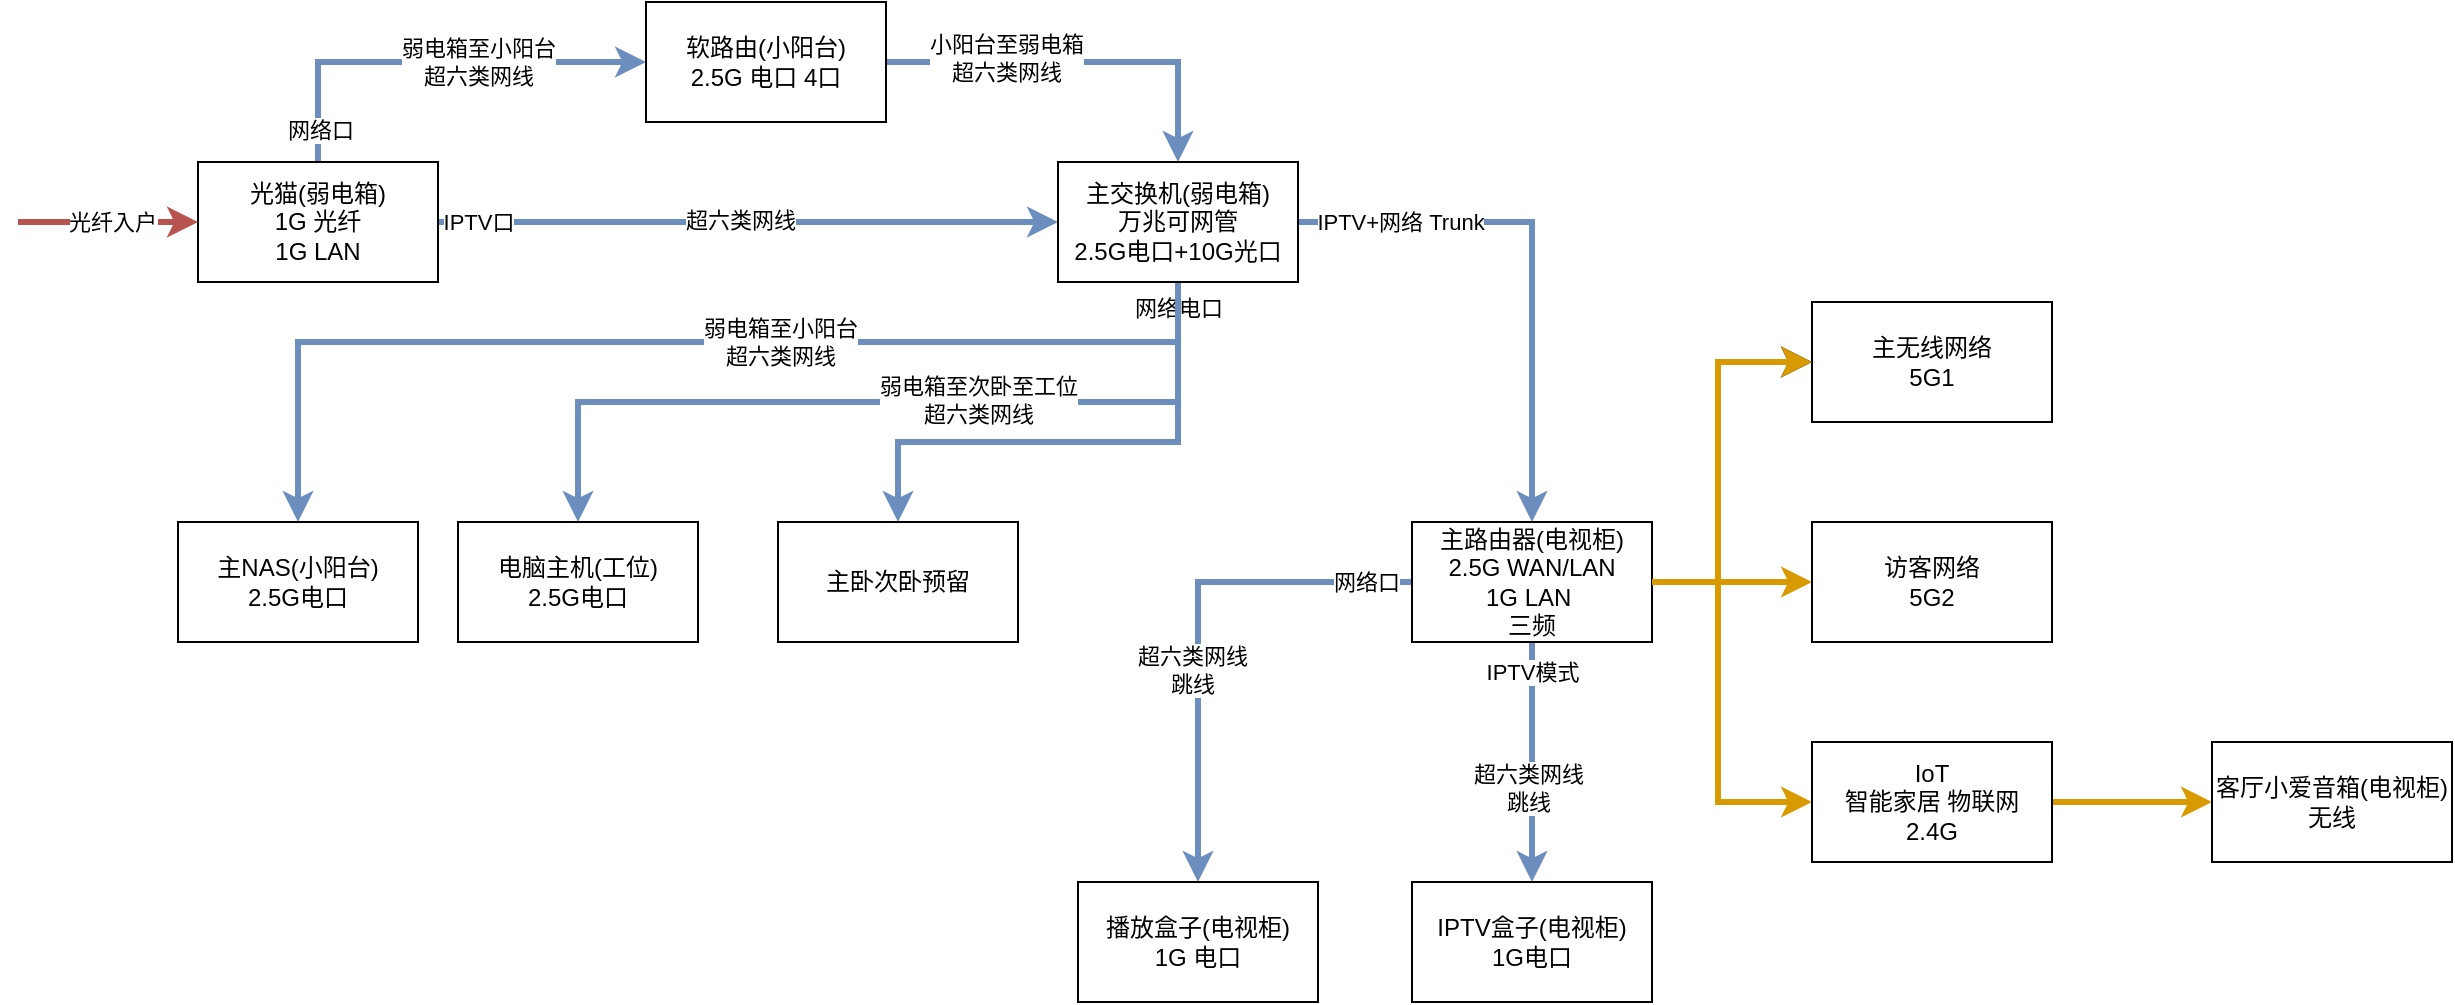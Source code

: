 <mxfile version="16.5.6" type="github">
  <diagram id="4oIV6yj0kOumqBlm-k7o" name="第 1 页">
    <mxGraphModel dx="1021" dy="618" grid="1" gridSize="10" guides="1" tooltips="1" connect="1" arrows="1" fold="1" page="1" pageScale="1" pageWidth="827" pageHeight="1169" math="0" shadow="0">
      <root>
        <mxCell id="0" />
        <mxCell id="1" parent="0" />
        <mxCell id="c90V17xBPOMmh_Vgb-so-16" style="edgeStyle=orthogonalEdgeStyle;rounded=0;orthogonalLoop=1;jettySize=auto;html=1;exitX=0.5;exitY=0;exitDx=0;exitDy=0;entryX=0;entryY=0.5;entryDx=0;entryDy=0;fillColor=#dae8fc;strokeColor=#6c8ebf;strokeWidth=3;" parent="1" source="c90V17xBPOMmh_Vgb-so-12" target="c90V17xBPOMmh_Vgb-so-15" edge="1">
          <mxGeometry relative="1" as="geometry" />
        </mxCell>
        <mxCell id="c90V17xBPOMmh_Vgb-so-17" value="弱电箱至小阳台&lt;br&gt;超六类网线" style="edgeLabel;html=1;align=center;verticalAlign=middle;resizable=0;points=[];" parent="c90V17xBPOMmh_Vgb-so-16" vertex="1" connectable="0">
          <mxGeometry x="-0.046" relative="1" as="geometry">
            <mxPoint x="28" as="offset" />
          </mxGeometry>
        </mxCell>
        <mxCell id="c90V17xBPOMmh_Vgb-so-23" value="网络口" style="edgeLabel;html=1;align=center;verticalAlign=middle;resizable=0;points=[];" parent="c90V17xBPOMmh_Vgb-so-16" vertex="1" connectable="0">
          <mxGeometry x="-0.852" y="-1" relative="1" as="geometry">
            <mxPoint as="offset" />
          </mxGeometry>
        </mxCell>
        <mxCell id="c90V17xBPOMmh_Vgb-so-20" style="edgeStyle=orthogonalEdgeStyle;rounded=0;orthogonalLoop=1;jettySize=auto;html=1;entryX=0;entryY=0.5;entryDx=0;entryDy=0;strokeWidth=3;fillColor=#dae8fc;strokeColor=#6c8ebf;" parent="1" source="c90V17xBPOMmh_Vgb-so-12" target="c90V17xBPOMmh_Vgb-so-18" edge="1">
          <mxGeometry relative="1" as="geometry" />
        </mxCell>
        <mxCell id="c90V17xBPOMmh_Vgb-so-24" value="IPTV口" style="edgeLabel;html=1;align=center;verticalAlign=middle;resizable=0;points=[];" parent="c90V17xBPOMmh_Vgb-so-20" vertex="1" connectable="0">
          <mxGeometry x="-0.885" y="2" relative="1" as="geometry">
            <mxPoint x="2" y="2" as="offset" />
          </mxGeometry>
        </mxCell>
        <mxCell id="c90V17xBPOMmh_Vgb-so-25" value="超六类网线" style="edgeLabel;html=1;align=center;verticalAlign=middle;resizable=0;points=[];" parent="c90V17xBPOMmh_Vgb-so-20" vertex="1" connectable="0">
          <mxGeometry x="-0.11" y="1" relative="1" as="geometry">
            <mxPoint x="13" as="offset" />
          </mxGeometry>
        </mxCell>
        <mxCell id="c90V17xBPOMmh_Vgb-so-12" value="光猫(弱电箱)&lt;br&gt;1G 光纤&lt;br&gt;1G LAN" style="rounded=0;whiteSpace=wrap;html=1;" parent="1" vertex="1">
          <mxGeometry x="100" y="180" width="120" height="60" as="geometry" />
        </mxCell>
        <mxCell id="c90V17xBPOMmh_Vgb-so-13" value="" style="endArrow=classic;html=1;rounded=0;entryX=0;entryY=0.5;entryDx=0;entryDy=0;fillColor=#f8cecc;strokeColor=#b85450;strokeWidth=3;" parent="1" target="c90V17xBPOMmh_Vgb-so-12" edge="1">
          <mxGeometry width="50" height="50" relative="1" as="geometry">
            <mxPoint x="10" y="210" as="sourcePoint" />
            <mxPoint x="60" y="190" as="targetPoint" />
          </mxGeometry>
        </mxCell>
        <mxCell id="c90V17xBPOMmh_Vgb-so-14" value="光纤入户" style="edgeLabel;html=1;align=center;verticalAlign=middle;resizable=0;points=[];" parent="c90V17xBPOMmh_Vgb-so-13" vertex="1" connectable="0">
          <mxGeometry x="0.384" y="-1" relative="1" as="geometry">
            <mxPoint x="-16" y="-1" as="offset" />
          </mxGeometry>
        </mxCell>
        <mxCell id="c90V17xBPOMmh_Vgb-so-19" style="edgeStyle=orthogonalEdgeStyle;rounded=0;orthogonalLoop=1;jettySize=auto;html=1;entryX=0.5;entryY=0;entryDx=0;entryDy=0;strokeWidth=3;fillColor=#dae8fc;strokeColor=#6c8ebf;" parent="1" source="c90V17xBPOMmh_Vgb-so-15" target="c90V17xBPOMmh_Vgb-so-18" edge="1">
          <mxGeometry relative="1" as="geometry" />
        </mxCell>
        <mxCell id="c90V17xBPOMmh_Vgb-so-26" value="小阳台至弱电箱&lt;br&gt;超六类网线" style="edgeLabel;html=1;align=center;verticalAlign=middle;resizable=0;points=[];" parent="c90V17xBPOMmh_Vgb-so-19" vertex="1" connectable="0">
          <mxGeometry x="-0.389" y="2" relative="1" as="geometry">
            <mxPoint as="offset" />
          </mxGeometry>
        </mxCell>
        <mxCell id="c90V17xBPOMmh_Vgb-so-15" value="软路由(小阳台)&lt;br&gt;2.5G&amp;nbsp;电口 4口" style="rounded=0;whiteSpace=wrap;html=1;" parent="1" vertex="1">
          <mxGeometry x="324" y="100" width="120" height="60" as="geometry" />
        </mxCell>
        <mxCell id="c90V17xBPOMmh_Vgb-so-28" value="" style="edgeStyle=orthogonalEdgeStyle;rounded=0;orthogonalLoop=1;jettySize=auto;html=1;strokeWidth=3;fillColor=#dae8fc;strokeColor=#6c8ebf;exitX=1;exitY=0.5;exitDx=0;exitDy=0;" parent="1" source="c90V17xBPOMmh_Vgb-so-18" target="c90V17xBPOMmh_Vgb-so-27" edge="1">
          <mxGeometry relative="1" as="geometry" />
        </mxCell>
        <mxCell id="c90V17xBPOMmh_Vgb-so-29" value="IPTV+网络&amp;nbsp;Trunk" style="edgeLabel;html=1;align=center;verticalAlign=middle;resizable=0;points=[];" parent="c90V17xBPOMmh_Vgb-so-28" vertex="1" connectable="0">
          <mxGeometry x="-0.736" y="1" relative="1" as="geometry">
            <mxPoint x="16" y="1" as="offset" />
          </mxGeometry>
        </mxCell>
        <mxCell id="c90V17xBPOMmh_Vgb-so-31" value="" style="edgeStyle=orthogonalEdgeStyle;rounded=0;orthogonalLoop=1;jettySize=auto;html=1;strokeWidth=3;exitX=0.5;exitY=1;exitDx=0;exitDy=0;fillColor=#dae8fc;strokeColor=#6c8ebf;" parent="1" source="c90V17xBPOMmh_Vgb-so-18" target="c90V17xBPOMmh_Vgb-so-30" edge="1">
          <mxGeometry relative="1" as="geometry">
            <Array as="points">
              <mxPoint x="590" y="270" />
              <mxPoint x="150" y="270" />
            </Array>
          </mxGeometry>
        </mxCell>
        <mxCell id="c90V17xBPOMmh_Vgb-so-35" value="网络电口" style="edgeLabel;html=1;align=center;verticalAlign=middle;resizable=0;points=[];" parent="c90V17xBPOMmh_Vgb-so-31" vertex="1" connectable="0">
          <mxGeometry x="-0.954" y="2" relative="1" as="geometry">
            <mxPoint x="-2" as="offset" />
          </mxGeometry>
        </mxCell>
        <mxCell id="c90V17xBPOMmh_Vgb-so-41" value="弱电箱至小阳台&lt;br&gt;超六类网线" style="edgeLabel;html=1;align=center;verticalAlign=middle;resizable=0;points=[];" parent="c90V17xBPOMmh_Vgb-so-31" vertex="1" connectable="0">
          <mxGeometry x="0.606" relative="1" as="geometry">
            <mxPoint x="220" as="offset" />
          </mxGeometry>
        </mxCell>
        <mxCell id="c90V17xBPOMmh_Vgb-so-37" value="" style="edgeStyle=orthogonalEdgeStyle;rounded=0;orthogonalLoop=1;jettySize=auto;html=1;strokeWidth=3;exitX=0.5;exitY=1;exitDx=0;exitDy=0;fillColor=#dae8fc;strokeColor=#6c8ebf;" parent="1" source="c90V17xBPOMmh_Vgb-so-18" target="c90V17xBPOMmh_Vgb-so-36" edge="1">
          <mxGeometry relative="1" as="geometry" />
        </mxCell>
        <mxCell id="c90V17xBPOMmh_Vgb-so-45" value="弱电箱至次卧至工位&lt;br&gt;超六类网线" style="edgeLabel;html=1;align=center;verticalAlign=middle;resizable=0;points=[];" parent="c90V17xBPOMmh_Vgb-so-37" vertex="1" connectable="0">
          <mxGeometry x="0.648" y="-1" relative="1" as="geometry">
            <mxPoint x="186" as="offset" />
          </mxGeometry>
        </mxCell>
        <mxCell id="c90V17xBPOMmh_Vgb-so-47" value="" style="edgeStyle=orthogonalEdgeStyle;rounded=0;orthogonalLoop=1;jettySize=auto;html=1;strokeWidth=3;exitX=0.5;exitY=1;exitDx=0;exitDy=0;fillColor=#dae8fc;strokeColor=#6c8ebf;" parent="1" source="c90V17xBPOMmh_Vgb-so-18" target="c90V17xBPOMmh_Vgb-so-46" edge="1">
          <mxGeometry relative="1" as="geometry">
            <Array as="points">
              <mxPoint x="590" y="320" />
              <mxPoint x="450" y="320" />
            </Array>
          </mxGeometry>
        </mxCell>
        <mxCell id="c90V17xBPOMmh_Vgb-so-18" value="主交换机(弱电箱)&lt;br&gt;万兆可网管&lt;br&gt;2.5G电口+10G光口" style="rounded=0;whiteSpace=wrap;html=1;" parent="1" vertex="1">
          <mxGeometry x="530" y="180" width="120" height="60" as="geometry" />
        </mxCell>
        <mxCell id="c90V17xBPOMmh_Vgb-so-39" value="" style="edgeStyle=orthogonalEdgeStyle;rounded=0;orthogonalLoop=1;jettySize=auto;html=1;strokeWidth=3;fillColor=#dae8fc;strokeColor=#6c8ebf;" parent="1" source="c90V17xBPOMmh_Vgb-so-27" target="c90V17xBPOMmh_Vgb-so-38" edge="1">
          <mxGeometry relative="1" as="geometry" />
        </mxCell>
        <mxCell id="c90V17xBPOMmh_Vgb-so-55" value="IPTV模式" style="edgeLabel;html=1;align=center;verticalAlign=middle;resizable=0;points=[];" parent="c90V17xBPOMmh_Vgb-so-39" vertex="1" connectable="0">
          <mxGeometry x="-0.762" relative="1" as="geometry">
            <mxPoint as="offset" />
          </mxGeometry>
        </mxCell>
        <mxCell id="c90V17xBPOMmh_Vgb-so-62" value="超六类网线&lt;br&gt;跳线" style="edgeLabel;html=1;align=center;verticalAlign=middle;resizable=0;points=[];" parent="c90V17xBPOMmh_Vgb-so-39" vertex="1" connectable="0">
          <mxGeometry x="0.217" y="-2" relative="1" as="geometry">
            <mxPoint as="offset" />
          </mxGeometry>
        </mxCell>
        <mxCell id="c90V17xBPOMmh_Vgb-so-49" value="" style="edgeStyle=orthogonalEdgeStyle;rounded=0;orthogonalLoop=1;jettySize=auto;html=1;strokeWidth=3;fillColor=#ffe6cc;strokeColor=#d79b00;" parent="1" source="c90V17xBPOMmh_Vgb-so-27" target="c90V17xBPOMmh_Vgb-so-48" edge="1">
          <mxGeometry relative="1" as="geometry" />
        </mxCell>
        <mxCell id="c90V17xBPOMmh_Vgb-so-51" value="" style="edgeStyle=orthogonalEdgeStyle;rounded=0;orthogonalLoop=1;jettySize=auto;html=1;strokeWidth=3;" parent="1" source="c90V17xBPOMmh_Vgb-so-27" target="c90V17xBPOMmh_Vgb-so-50" edge="1">
          <mxGeometry relative="1" as="geometry">
            <Array as="points">
              <mxPoint x="860" y="390" />
              <mxPoint x="860" y="280" />
            </Array>
          </mxGeometry>
        </mxCell>
        <mxCell id="c90V17xBPOMmh_Vgb-so-54" value="" style="edgeStyle=orthogonalEdgeStyle;rounded=0;orthogonalLoop=1;jettySize=auto;html=1;strokeWidth=3;fillColor=#ffe6cc;strokeColor=#d79b00;" parent="1" source="c90V17xBPOMmh_Vgb-so-27" target="c90V17xBPOMmh_Vgb-so-53" edge="1">
          <mxGeometry relative="1" as="geometry">
            <Array as="points">
              <mxPoint x="860" y="390" />
              <mxPoint x="860" y="500" />
            </Array>
          </mxGeometry>
        </mxCell>
        <mxCell id="c90V17xBPOMmh_Vgb-so-57" value="" style="edgeStyle=orthogonalEdgeStyle;rounded=0;orthogonalLoop=1;jettySize=auto;html=1;strokeWidth=3;fillColor=#dae8fc;strokeColor=#6c8ebf;" parent="1" source="c90V17xBPOMmh_Vgb-so-27" target="c90V17xBPOMmh_Vgb-so-56" edge="1">
          <mxGeometry relative="1" as="geometry" />
        </mxCell>
        <mxCell id="c90V17xBPOMmh_Vgb-so-60" value="网络口" style="edgeLabel;html=1;align=center;verticalAlign=middle;resizable=0;points=[];" parent="c90V17xBPOMmh_Vgb-so-57" vertex="1" connectable="0">
          <mxGeometry x="-0.817" relative="1" as="geometry">
            <mxPoint as="offset" />
          </mxGeometry>
        </mxCell>
        <mxCell id="c90V17xBPOMmh_Vgb-so-61" value="超六类网线&lt;br&gt;跳线" style="edgeLabel;html=1;align=center;verticalAlign=middle;resizable=0;points=[];" parent="c90V17xBPOMmh_Vgb-so-57" vertex="1" connectable="0">
          <mxGeometry x="0.171" y="-3" relative="1" as="geometry">
            <mxPoint as="offset" />
          </mxGeometry>
        </mxCell>
        <mxCell id="c90V17xBPOMmh_Vgb-so-27" value="主路由器(电视柜)&lt;br&gt;2.5G WAN/LAN &lt;br&gt;1G LAN&amp;nbsp;&lt;br&gt;三频" style="whiteSpace=wrap;html=1;rounded=0;" parent="1" vertex="1">
          <mxGeometry x="707" y="360" width="120" height="60" as="geometry" />
        </mxCell>
        <mxCell id="c90V17xBPOMmh_Vgb-so-30" value="主NAS(小阳台)&lt;br&gt;2.5G电口" style="whiteSpace=wrap;html=1;rounded=0;" parent="1" vertex="1">
          <mxGeometry x="90" y="360" width="120" height="60" as="geometry" />
        </mxCell>
        <mxCell id="c90V17xBPOMmh_Vgb-so-36" value="电脑主机(工位)&lt;br&gt;2.5G电口" style="whiteSpace=wrap;html=1;rounded=0;" parent="1" vertex="1">
          <mxGeometry x="230" y="360" width="120" height="60" as="geometry" />
        </mxCell>
        <mxCell id="c90V17xBPOMmh_Vgb-so-38" value="IPTV盒子(电视柜)&lt;br&gt;1G电口" style="whiteSpace=wrap;html=1;rounded=0;" parent="1" vertex="1">
          <mxGeometry x="707" y="540" width="120" height="60" as="geometry" />
        </mxCell>
        <mxCell id="c90V17xBPOMmh_Vgb-so-46" value="主卧次卧预留" style="whiteSpace=wrap;html=1;rounded=0;" parent="1" vertex="1">
          <mxGeometry x="390" y="360" width="120" height="60" as="geometry" />
        </mxCell>
        <mxCell id="c90V17xBPOMmh_Vgb-so-48" value="访客网络&lt;br&gt;5G2" style="whiteSpace=wrap;html=1;rounded=0;" parent="1" vertex="1">
          <mxGeometry x="907" y="360" width="120" height="60" as="geometry" />
        </mxCell>
        <mxCell id="c90V17xBPOMmh_Vgb-so-50" value="主无线网络&lt;br&gt;5G1" style="whiteSpace=wrap;html=1;rounded=0;" parent="1" vertex="1">
          <mxGeometry x="907" y="250" width="120" height="60" as="geometry" />
        </mxCell>
        <mxCell id="c90V17xBPOMmh_Vgb-so-52" value="" style="edgeStyle=orthogonalEdgeStyle;rounded=0;orthogonalLoop=1;jettySize=auto;html=1;strokeWidth=3;fillColor=#ffe6cc;strokeColor=#d79b00;" parent="1" edge="1">
          <mxGeometry relative="1" as="geometry">
            <mxPoint x="827" y="390" as="sourcePoint" />
            <mxPoint x="907" y="280" as="targetPoint" />
            <Array as="points">
              <mxPoint x="860" y="390" />
              <mxPoint x="860" y="280" />
            </Array>
          </mxGeometry>
        </mxCell>
        <mxCell id="c90V17xBPOMmh_Vgb-so-59" value="" style="edgeStyle=orthogonalEdgeStyle;rounded=0;orthogonalLoop=1;jettySize=auto;html=1;strokeWidth=3;fillColor=#ffe6cc;strokeColor=#d79b00;" parent="1" source="c90V17xBPOMmh_Vgb-so-53" target="c90V17xBPOMmh_Vgb-so-58" edge="1">
          <mxGeometry relative="1" as="geometry" />
        </mxCell>
        <mxCell id="c90V17xBPOMmh_Vgb-so-53" value="IoT&lt;br&gt;智能家居&amp;nbsp;物联网&lt;br&gt;2.4G" style="whiteSpace=wrap;html=1;rounded=0;" parent="1" vertex="1">
          <mxGeometry x="907" y="470" width="120" height="60" as="geometry" />
        </mxCell>
        <mxCell id="c90V17xBPOMmh_Vgb-so-56" value="播放盒子(电视柜)&lt;br&gt;1G&amp;nbsp;电口" style="whiteSpace=wrap;html=1;rounded=0;" parent="1" vertex="1">
          <mxGeometry x="540" y="540" width="120" height="60" as="geometry" />
        </mxCell>
        <mxCell id="c90V17xBPOMmh_Vgb-so-58" value="客厅小爱音箱(电视柜)&lt;br&gt;无线" style="whiteSpace=wrap;html=1;rounded=0;" parent="1" vertex="1">
          <mxGeometry x="1107" y="470" width="120" height="60" as="geometry" />
        </mxCell>
      </root>
    </mxGraphModel>
  </diagram>
</mxfile>
